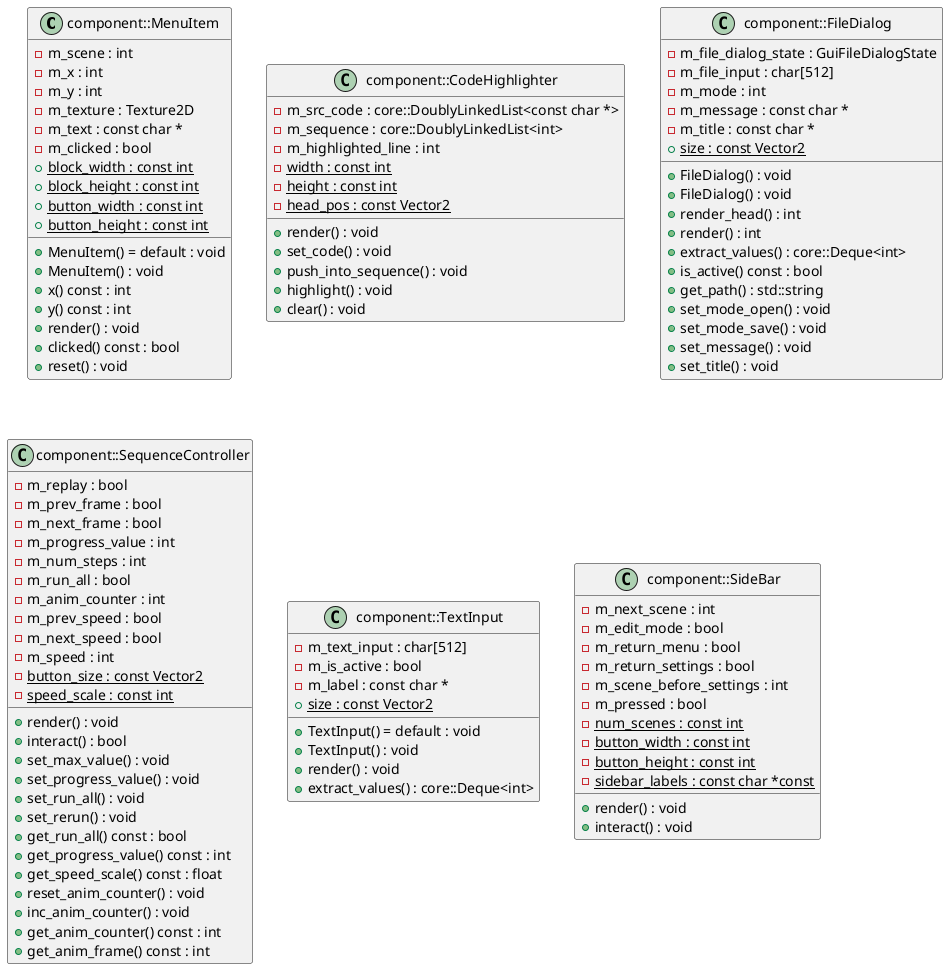 @startuml
class "component::MenuItem" as C_0000838521297003920901
class C_0000838521297003920901 {
+MenuItem() = default : void
+MenuItem() : void
+x() const : int
+y() const : int
+render() : void
+clicked() const : bool
+reset() : void
-m_scene : int
-m_x : int
-m_y : int
-m_texture : Texture2D
-m_text : const char *
-m_clicked : bool
{static} +block_width : const int
{static} +block_height : const int
{static} +button_width : const int
{static} +button_height : const int
}
class "component::CodeHighlighter" as C_0002054133981456560134
class C_0002054133981456560134 {
+render() : void
+set_code() : void
+push_into_sequence() : void
+highlight() : void
+clear() : void
-m_src_code : core::DoublyLinkedList<const char *>
-m_sequence : core::DoublyLinkedList<int>
-m_highlighted_line : int
{static} -width : const int
{static} -height : const int
{static} -head_pos : const Vector2
}
class "component::FileDialog" as C_0002086019584566554074
class C_0002086019584566554074 {
+FileDialog() : void
+FileDialog() : void
+render_head() : int
+render() : int
+extract_values() : core::Deque<int>
+is_active() const : bool
+get_path() : std::string
+set_mode_open() : void
+set_mode_save() : void
+set_message() : void
+set_title() : void
-m_file_dialog_state : GuiFileDialogState
-m_file_input : char[512]
-m_mode : int
-m_message : const char *
-m_title : const char *
{static} +size : const Vector2
}
class "component::SequenceController" as C_0000345155806459925692
class C_0000345155806459925692 {
+render() : void
+interact() : bool
+set_max_value() : void
+set_progress_value() : void
+set_run_all() : void
+set_rerun() : void
+get_run_all() const : bool
+get_progress_value() const : int
+get_speed_scale() const : float
+reset_anim_counter() : void
+inc_anim_counter() : void
+get_anim_counter() const : int
+get_anim_frame() const : int
-m_replay : bool
-m_prev_frame : bool
-m_next_frame : bool
-m_progress_value : int
-m_num_steps : int
-m_run_all : bool
-m_anim_counter : int
-m_prev_speed : bool
-m_next_speed : bool
-m_speed : int
{static} -button_size : const Vector2
{static} -speed_scale : const int
}
class "component::TextInput" as C_0002253310056810959814
class C_0002253310056810959814 {
+TextInput() = default : void
+TextInput() : void
+render() : void
+extract_values() : core::Deque<int>
-m_text_input : char[512]
-m_is_active : bool
-m_label : const char *
{static} +size : const Vector2
}
class "component::SideBar" as C_0000536568757236472708
class C_0000536568757236472708 {
+render() : void
+interact() : void
-m_next_scene : int
-m_edit_mode : bool
-m_return_menu : bool
-m_return_settings : bool
-m_scene_before_settings : int
-m_pressed : bool
{static} -num_scenes : const int
{static} -button_width : const int
{static} -button_height : const int
{static} -sidebar_labels : const char *const
}

'Generated with clang-uml, version 0.3.4
'LLVM version Ubuntu clang version 15.0.6
@enduml
